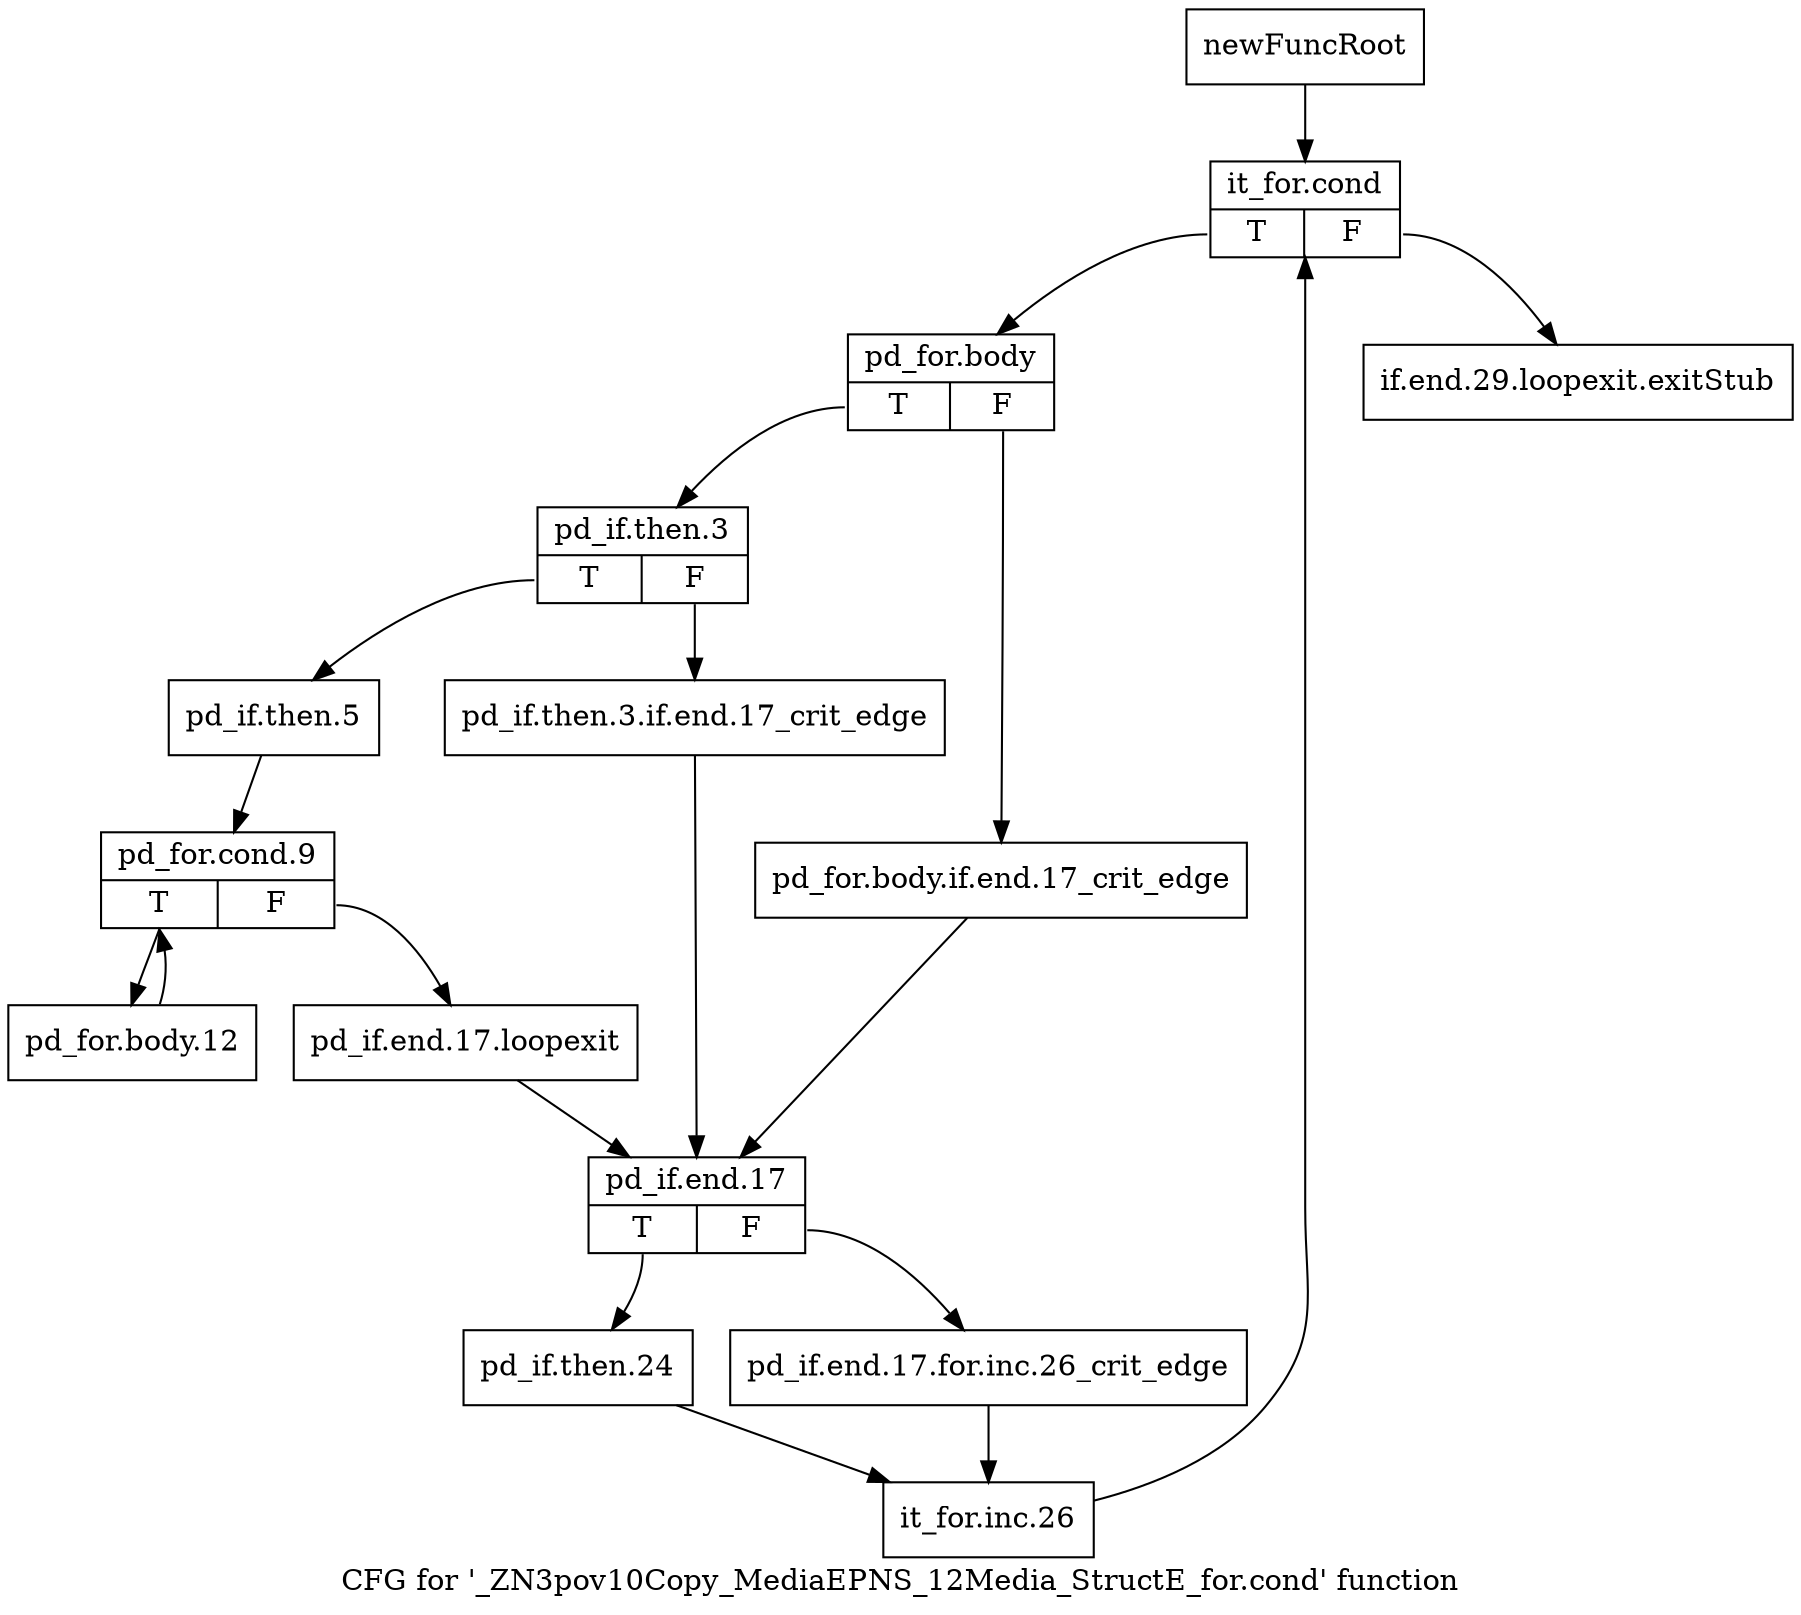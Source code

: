 digraph "CFG for '_ZN3pov10Copy_MediaEPNS_12Media_StructE_for.cond' function" {
	label="CFG for '_ZN3pov10Copy_MediaEPNS_12Media_StructE_for.cond' function";

	Node0x26720f0 [shape=record,label="{newFuncRoot}"];
	Node0x26720f0 -> Node0x2672190;
	Node0x2672140 [shape=record,label="{if.end.29.loopexit.exitStub}"];
	Node0x2672190 [shape=record,label="{it_for.cond|{<s0>T|<s1>F}}"];
	Node0x2672190:s0 -> Node0x26721e0;
	Node0x2672190:s1 -> Node0x2672140;
	Node0x26721e0 [shape=record,label="{pd_for.body|{<s0>T|<s1>F}}"];
	Node0x26721e0:s0 -> Node0x2672280;
	Node0x26721e0:s1 -> Node0x2672230;
	Node0x2672230 [shape=record,label="{pd_for.body.if.end.17_crit_edge}"];
	Node0x2672230 -> Node0x2672410;
	Node0x2672280 [shape=record,label="{pd_if.then.3|{<s0>T|<s1>F}}"];
	Node0x2672280:s0 -> Node0x2672320;
	Node0x2672280:s1 -> Node0x26722d0;
	Node0x26722d0 [shape=record,label="{pd_if.then.3.if.end.17_crit_edge}"];
	Node0x26722d0 -> Node0x2672410;
	Node0x2672320 [shape=record,label="{pd_if.then.5}"];
	Node0x2672320 -> Node0x2672370;
	Node0x2672370 [shape=record,label="{pd_for.cond.9|{<s0>T|<s1>F}}"];
	Node0x2672370:s0 -> Node0x2672550;
	Node0x2672370:s1 -> Node0x26723c0;
	Node0x26723c0 [shape=record,label="{pd_if.end.17.loopexit}"];
	Node0x26723c0 -> Node0x2672410;
	Node0x2672410 [shape=record,label="{pd_if.end.17|{<s0>T|<s1>F}}"];
	Node0x2672410:s0 -> Node0x26724b0;
	Node0x2672410:s1 -> Node0x2672460;
	Node0x2672460 [shape=record,label="{pd_if.end.17.for.inc.26_crit_edge}"];
	Node0x2672460 -> Node0x2672500;
	Node0x26724b0 [shape=record,label="{pd_if.then.24}"];
	Node0x26724b0 -> Node0x2672500;
	Node0x2672500 [shape=record,label="{it_for.inc.26}"];
	Node0x2672500 -> Node0x2672190;
	Node0x2672550 [shape=record,label="{pd_for.body.12}"];
	Node0x2672550 -> Node0x2672370;
}
